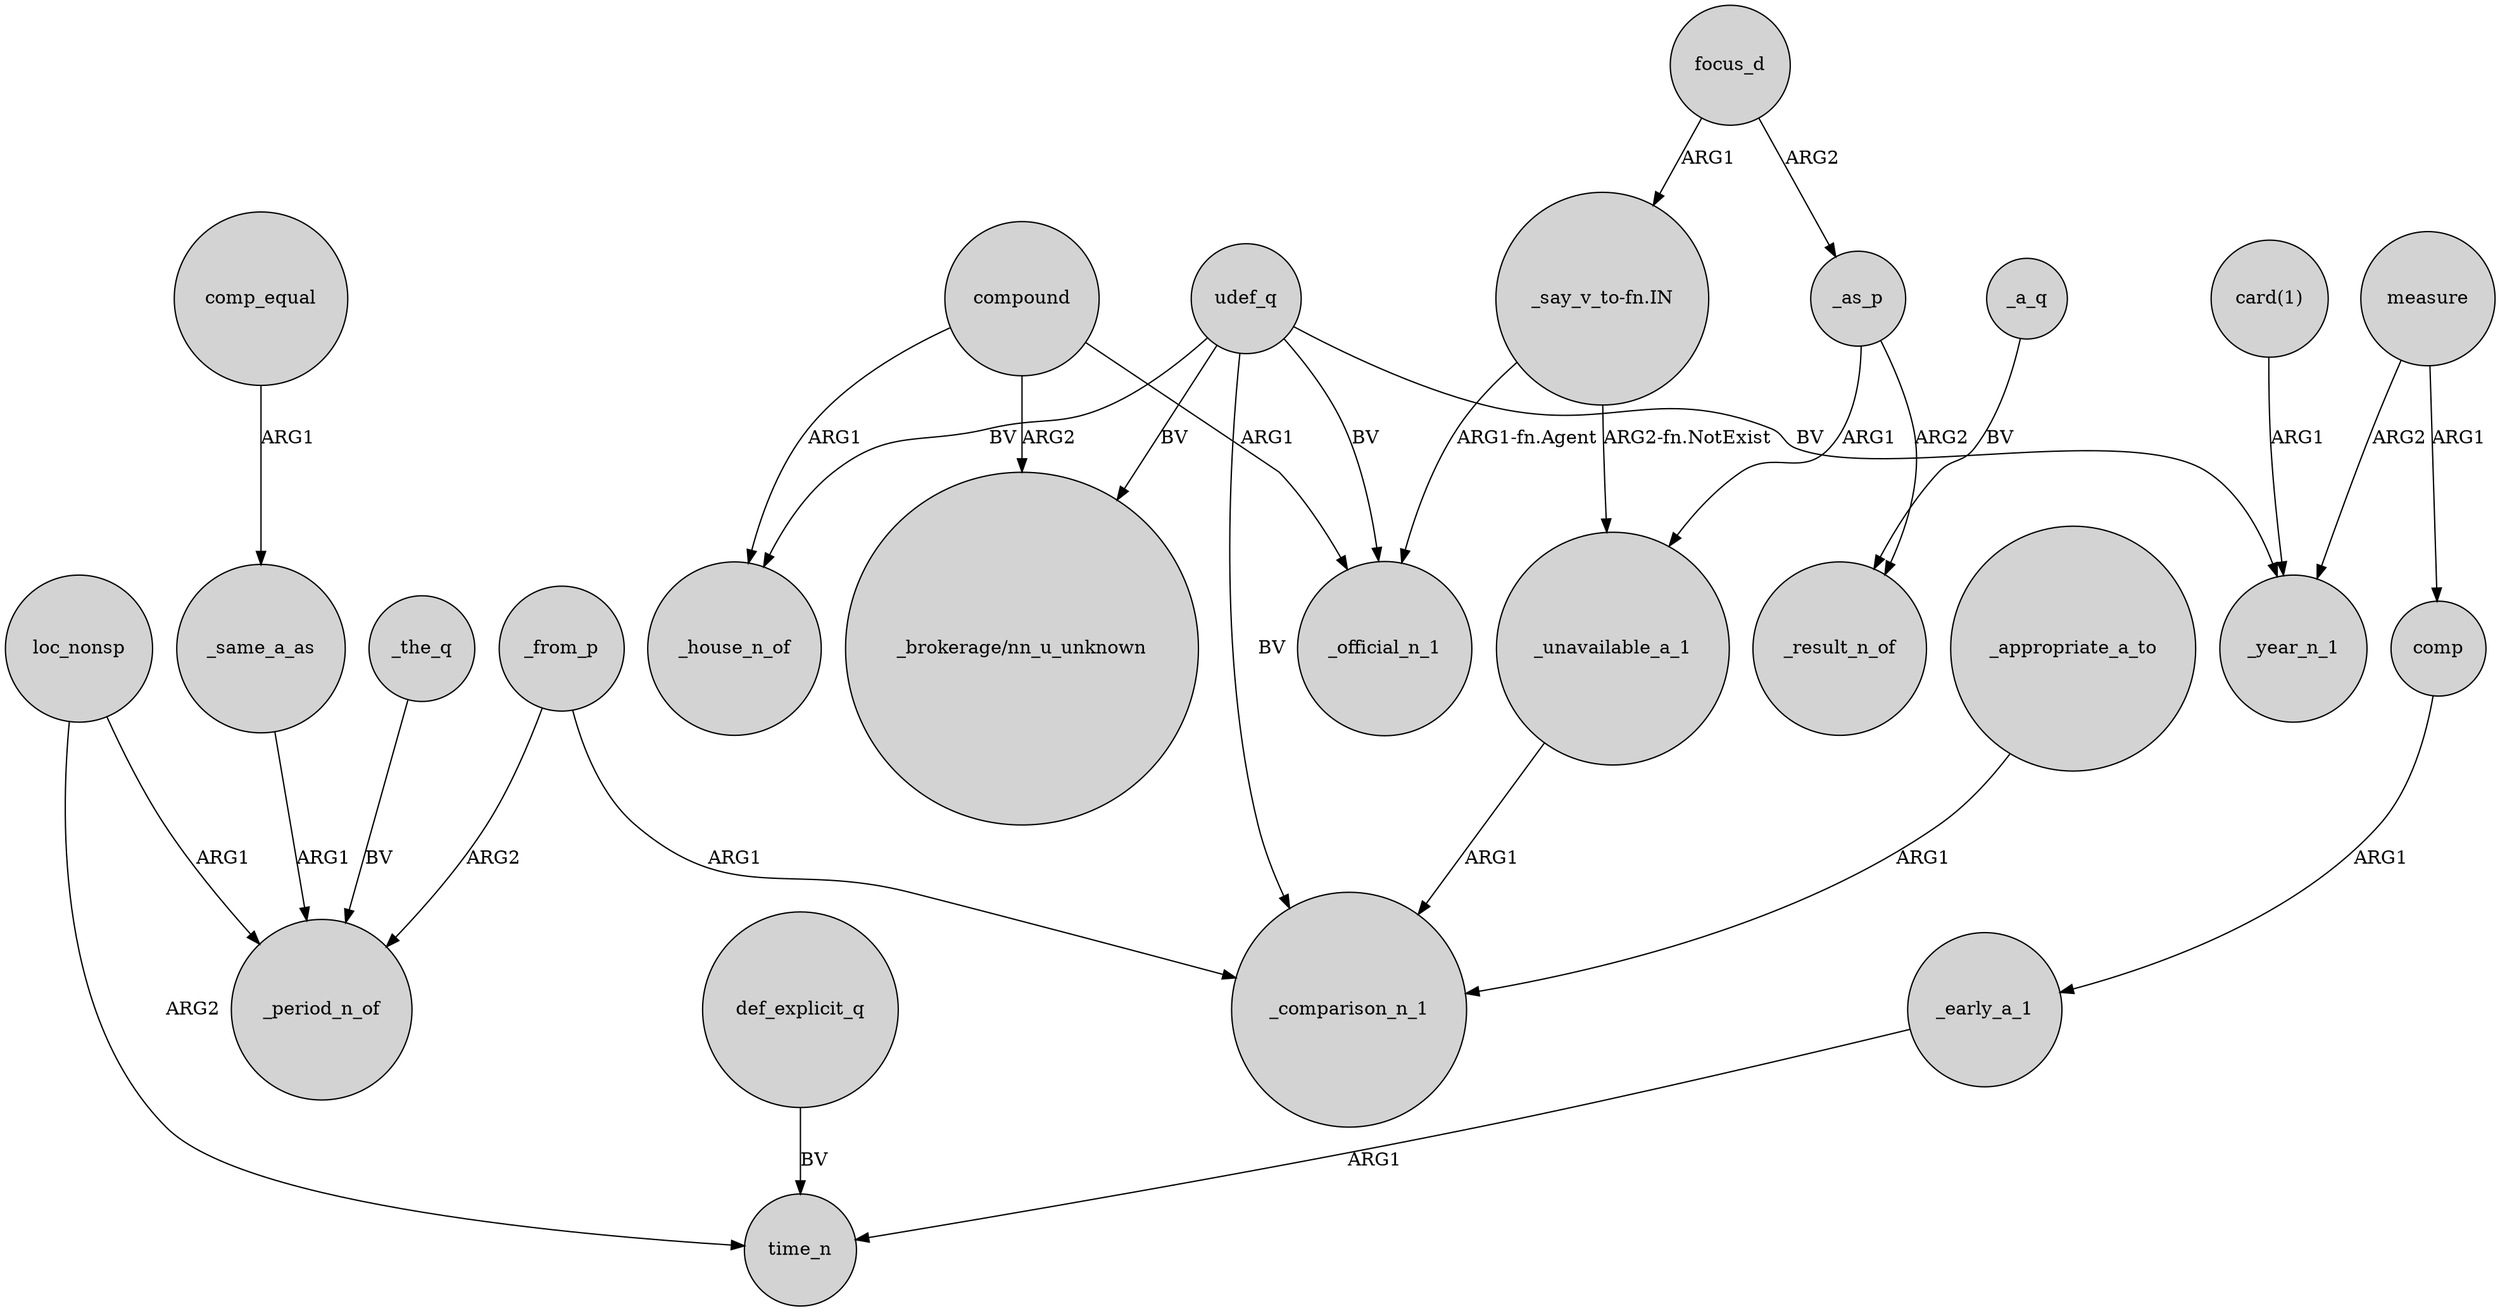 digraph {
	node [shape=circle style=filled]
	_same_a_as -> _period_n_of [label=ARG1]
	measure -> _year_n_1 [label=ARG2]
	def_explicit_q -> time_n [label=BV]
	"_say_v_to-fn.IN" -> _official_n_1 [label="ARG1-fn.Agent"]
	focus_d -> _as_p [label=ARG2]
	_a_q -> _result_n_of [label=BV]
	_from_p -> _period_n_of [label=ARG2]
	_appropriate_a_to -> _comparison_n_1 [label=ARG1]
	measure -> comp [label=ARG1]
	compound -> "_brokerage/nn_u_unknown" [label=ARG2]
	loc_nonsp -> _period_n_of [label=ARG1]
	"_say_v_to-fn.IN" -> _unavailable_a_1 [label="ARG2-fn.NotExist"]
	loc_nonsp -> time_n [label=ARG2]
	udef_q -> "_brokerage/nn_u_unknown" [label=BV]
	_the_q -> _period_n_of [label=BV]
	_as_p -> _result_n_of [label=ARG2]
	udef_q -> _comparison_n_1 [label=BV]
	_from_p -> _comparison_n_1 [label=ARG1]
	_unavailable_a_1 -> _comparison_n_1 [label=ARG1]
	comp_equal -> _same_a_as [label=ARG1]
	compound -> _house_n_of [label=ARG1]
	udef_q -> _official_n_1 [label=BV]
	udef_q -> _house_n_of [label=BV]
	"card(1)" -> _year_n_1 [label=ARG1]
	compound -> _official_n_1 [label=ARG1]
	_early_a_1 -> time_n [label=ARG1]
	udef_q -> _year_n_1 [label=BV]
	_as_p -> _unavailable_a_1 [label=ARG1]
	comp -> _early_a_1 [label=ARG1]
	focus_d -> "_say_v_to-fn.IN" [label=ARG1]
}
